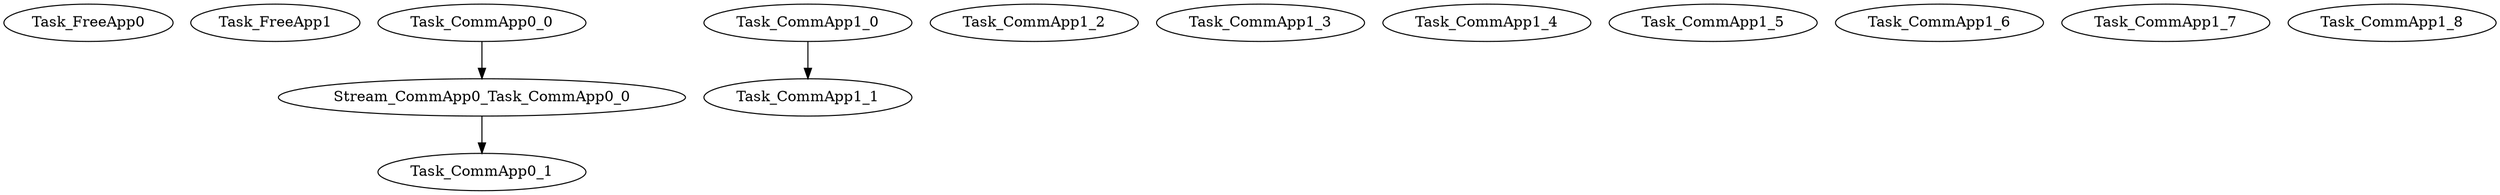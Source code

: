strict digraph  {
Task_FreeApp0;
Task_FreeApp1;
Task_CommApp0_0;
Task_CommApp0_1;
Stream_CommApp0_Task_CommApp0_0;
Task_CommApp1_0;
Task_CommApp1_1;
Task_CommApp1_2;
Task_CommApp1_3;
Task_CommApp1_4;
Task_CommApp1_5;
Task_CommApp1_6;
Task_CommApp1_7;
Task_CommApp1_8;
Task_CommApp0_0 -> Stream_CommApp0_Task_CommApp0_0;
Stream_CommApp0_Task_CommApp0_0 -> Task_CommApp0_1;
Task_CommApp1_0 -> Task_CommApp1_1;
}

